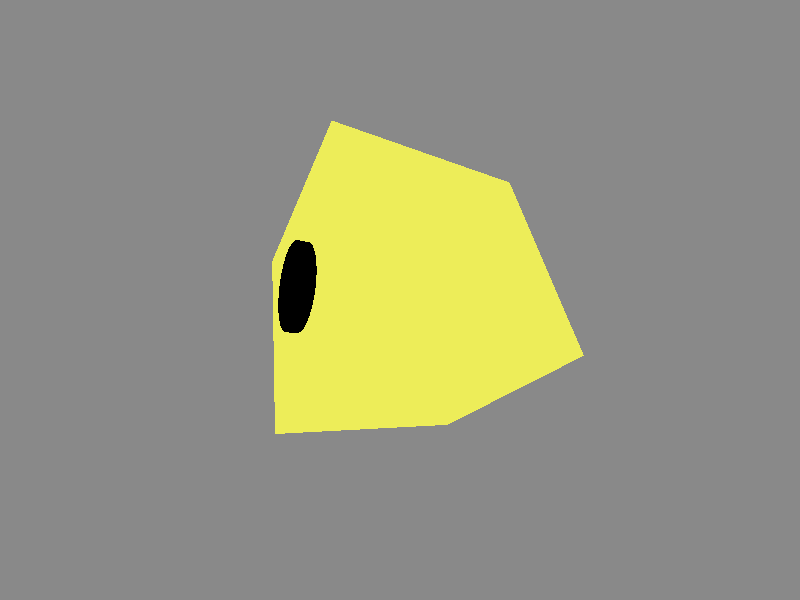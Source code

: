  #version 3.7;
//Includes a separate file defining a number of common colours
 #include "colors.inc"
 #include "textures.inc"
 global_settings { assumed_gamma 1.0 }

//Sets a background colour for the image (dark grey)
 background   { color rgb <0.25, 0.25, 0.25> }

//Places a camera
//direction : Sets, among other things, the field of view of the camera
//right: Sets the aspect ratio of the image
//look_at: Tells the camera where to look
 camera       { 
	            location  <0.0, 0.0, -2.0>
                direction 0.002*z
                up   0.003*y
                right     0.003*x*image_width/image_height
                //angle   67.38
                look_at   <0.0, 0.0, 0.0> }

//Places a light source
//color : Sets the color of the light source (white)
//translate : Moves the light source to a desired location
 light_source { <0, 0, 0>
                color rgb <1, 1, 1>
                translate <-5, 5, -5> }
//Places another light source
//color : Sets the color of the light source (dark grey)
//translate : Moves the light source to a desired location
 light_source { <0, 0, 0>
                color rgb <0.25, 0.25, 0.25>
                translate <6, -6, -6> }

//Sets a box
//pigment : Sets a color for the box ("Red" as defined in "colors.inc")
//finish  : Sets how the surface of the box reflects light
//normal  : Sets a bumpiness for the box using the "agate" in-built model
//rotate : Rotates the box
 box          { <-0.5, -0.5, -0.5>,
                <0.5, 0.5, 0.5>
                texture {Gold_Metal 
					     //pigment { checker color Red }
                          finish  { specular 0.6 }
                          normal  { agate 0.25 scale 1/2 }
						  //normal { 0.25 scale 1/2 }
                        }
                rotate <45,46,47> }
//Sets a cylinder dock circle
 cylinder { <0., 0, -0.5>,
	        <0., 0, -0.55>,
			0.2
			texture{ pigment {color Black}
			}
			rotate <45,46,47>
		}

//}
